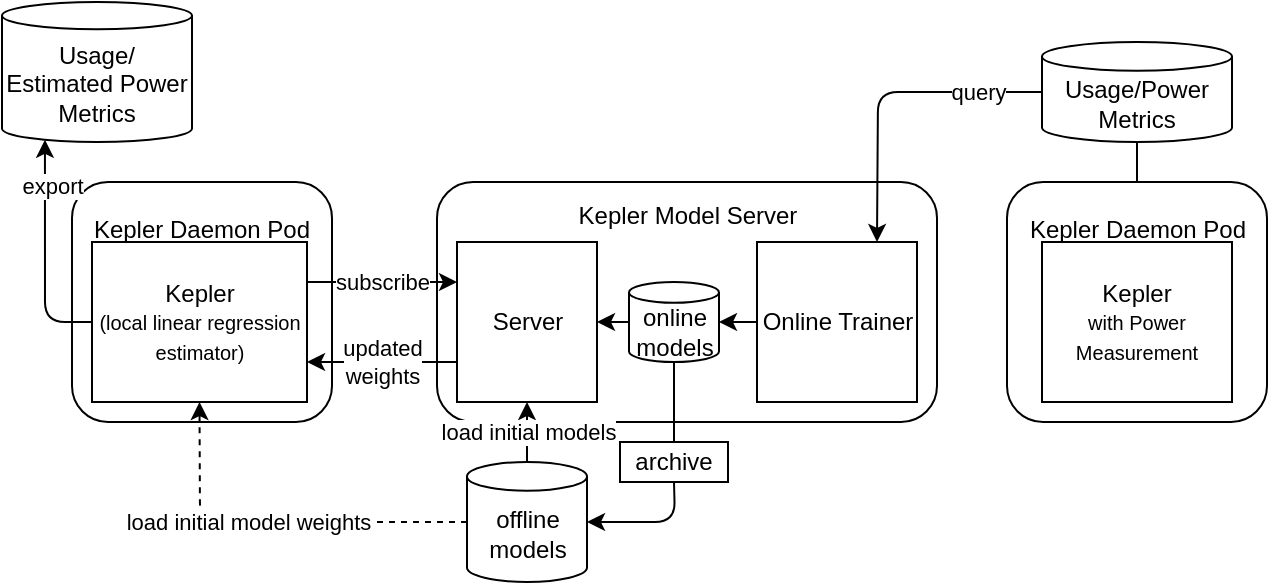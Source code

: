 <mxfile>
    <diagram id="XXrLI1AzS0YCbzF8XXEk" name="Page-1">
        <mxGraphModel dx="1389" dy="698" grid="1" gridSize="10" guides="1" tooltips="1" connect="1" arrows="1" fold="1" page="1" pageScale="1" pageWidth="850" pageHeight="1100" math="0" shadow="0">
            <root>
                <mxCell id="0"/>
                <mxCell id="1" parent="0"/>
                <mxCell id="2" value="Kepler Model Server&lt;br&gt;&lt;br&gt;&lt;br&gt;&lt;br&gt;&lt;br&gt;&lt;br&gt;&lt;br&gt;" style="rounded=1;whiteSpace=wrap;html=1;" vertex="1" parent="1">
                    <mxGeometry x="357.5" y="290" width="250" height="120" as="geometry"/>
                </mxCell>
                <mxCell id="3" value="Kepler Daemon Pod&lt;br&gt;&lt;br&gt;&lt;br&gt;&lt;br&gt;&lt;br&gt;&lt;br&gt;" style="rounded=1;whiteSpace=wrap;html=1;" vertex="1" parent="1">
                    <mxGeometry x="175" y="290" width="130" height="120" as="geometry"/>
                </mxCell>
                <mxCell id="4" style="edgeStyle=none;html=1;exitX=0;exitY=0.5;exitDx=0;exitDy=0;startArrow=none;startFill=0;endArrow=classic;endFill=1;entryX=0.226;entryY=0.984;entryDx=0;entryDy=0;entryPerimeter=0;" edge="1" parent="1" source="6" target="18">
                    <mxGeometry relative="1" as="geometry">
                        <Array as="points">
                            <mxPoint x="161.5" y="360"/>
                        </Array>
                    </mxGeometry>
                </mxCell>
                <mxCell id="5" value="export" style="edgeLabel;html=1;align=center;verticalAlign=middle;resizable=0;points=[];" vertex="1" connectable="0" parent="4">
                    <mxGeometry x="0.609" y="-3" relative="1" as="geometry">
                        <mxPoint as="offset"/>
                    </mxGeometry>
                </mxCell>
                <mxCell id="6" value="Kepler&lt;font style=&quot;font-size: 10px&quot;&gt;&lt;br&gt;&lt;font style=&quot;font-size: 10px&quot;&gt;(local linear regression estimator)&lt;/font&gt;&lt;/font&gt;" style="rounded=0;whiteSpace=wrap;html=1;" vertex="1" parent="1">
                    <mxGeometry x="185" y="320" width="107.5" height="80" as="geometry"/>
                </mxCell>
                <mxCell id="7" value="subscribe" style="edgeStyle=none;html=1;exitX=1;exitY=0.25;exitDx=0;exitDy=0;entryX=0;entryY=0.25;entryDx=0;entryDy=0;startArrow=none;startFill=0;endArrow=classic;endFill=1;" edge="1" parent="1" source="6" target="13">
                    <mxGeometry relative="1" as="geometry">
                        <mxPoint x="297.5" y="340" as="sourcePoint"/>
                    </mxGeometry>
                </mxCell>
                <mxCell id="8" style="edgeStyle=none;html=1;exitX=0;exitY=0.5;exitDx=0;exitDy=0;exitPerimeter=0;entryX=0.5;entryY=1;entryDx=0;entryDy=0;startArrow=none;startFill=0;endArrow=classic;endFill=1;dashed=1;" edge="1" parent="1" source="10" target="6">
                    <mxGeometry relative="1" as="geometry">
                        <Array as="points">
                            <mxPoint x="239" y="460"/>
                        </Array>
                    </mxGeometry>
                </mxCell>
                <mxCell id="9" value="load initial model weights" style="edgeLabel;html=1;align=center;verticalAlign=middle;resizable=0;points=[];" vertex="1" connectable="0" parent="8">
                    <mxGeometry x="-0.087" y="-3" relative="1" as="geometry">
                        <mxPoint x="-21" y="3" as="offset"/>
                    </mxGeometry>
                </mxCell>
                <mxCell id="10" value="offline models" style="shape=cylinder3;whiteSpace=wrap;html=1;boundedLbl=1;backgroundOutline=1;size=7.2;" vertex="1" parent="1">
                    <mxGeometry x="372.5" y="430" width="60" height="60" as="geometry"/>
                </mxCell>
                <mxCell id="11" value="load initial models" style="edgeStyle=none;html=1;exitX=0.5;exitY=1;exitDx=0;exitDy=0;startArrow=classic;startFill=1;endArrow=none;endFill=0;" edge="1" parent="1" source="13" target="10">
                    <mxGeometry relative="1" as="geometry"/>
                </mxCell>
                <mxCell id="12" value="updated&lt;br&gt;weights" style="edgeStyle=none;html=1;exitX=0;exitY=0.75;exitDx=0;exitDy=0;startArrow=none;startFill=0;endArrow=classic;endFill=1;entryX=1;entryY=0.75;entryDx=0;entryDy=0;" edge="1" parent="1" source="13" target="6">
                    <mxGeometry relative="1" as="geometry">
                        <mxPoint x="297.5" y="380" as="targetPoint"/>
                    </mxGeometry>
                </mxCell>
                <mxCell id="13" value="Server" style="rounded=0;whiteSpace=wrap;html=1;" vertex="1" parent="1">
                    <mxGeometry x="367.5" y="320" width="70" height="80" as="geometry"/>
                </mxCell>
                <mxCell id="14" style="edgeStyle=none;html=1;exitX=0;exitY=0.5;exitDx=0;exitDy=0;entryX=1;entryY=0.5;entryDx=0;entryDy=0;entryPerimeter=0;startArrow=none;startFill=0;endArrow=classic;endFill=1;" edge="1" parent="1" source="15" target="21">
                    <mxGeometry relative="1" as="geometry"/>
                </mxCell>
                <mxCell id="15" value="Online Trainer" style="rounded=0;whiteSpace=wrap;html=1;" vertex="1" parent="1">
                    <mxGeometry x="517.5" y="320" width="80" height="80" as="geometry"/>
                </mxCell>
                <mxCell id="16" style="edgeStyle=none;html=1;exitX=0;exitY=0.5;exitDx=0;exitDy=0;exitPerimeter=0;entryX=0.75;entryY=0;entryDx=0;entryDy=0;startArrow=none;startFill=0;endArrow=classic;endFill=1;" edge="1" parent="1" source="27" target="15">
                    <mxGeometry relative="1" as="geometry">
                        <Array as="points">
                            <mxPoint x="578" y="245"/>
                        </Array>
                    </mxGeometry>
                </mxCell>
                <mxCell id="17" value="query" style="edgeLabel;html=1;align=center;verticalAlign=middle;resizable=0;points=[];" vertex="1" connectable="0" parent="16">
                    <mxGeometry x="-0.281" y="4" relative="1" as="geometry">
                        <mxPoint x="24" y="-4" as="offset"/>
                    </mxGeometry>
                </mxCell>
                <mxCell id="18" value="Usage/&lt;br&gt;Estimated Power&lt;br&gt;Metrics" style="shape=cylinder3;whiteSpace=wrap;html=1;boundedLbl=1;backgroundOutline=1;size=6.8;" vertex="1" parent="1">
                    <mxGeometry x="140" y="200" width="95" height="70" as="geometry"/>
                </mxCell>
                <mxCell id="19" style="edgeStyle=none;html=1;exitX=0;exitY=0.5;exitDx=0;exitDy=0;exitPerimeter=0;startArrow=none;startFill=0;endArrow=classic;endFill=1;" edge="1" parent="1" source="21" target="13">
                    <mxGeometry relative="1" as="geometry"/>
                </mxCell>
                <mxCell id="20" style="edgeStyle=none;html=1;exitX=0.5;exitY=1;exitDx=0;exitDy=0;exitPerimeter=0;entryX=0.5;entryY=0;entryDx=0;entryDy=0;startArrow=none;startFill=0;endArrow=none;endFill=0;" edge="1" parent="1" source="21" target="23">
                    <mxGeometry relative="1" as="geometry"/>
                </mxCell>
                <mxCell id="21" value="online models" style="shape=cylinder3;whiteSpace=wrap;html=1;boundedLbl=1;backgroundOutline=1;size=5.2;" vertex="1" parent="1">
                    <mxGeometry x="453.5" y="340" width="45" height="40" as="geometry"/>
                </mxCell>
                <mxCell id="22" style="edgeStyle=none;html=1;exitX=0.5;exitY=1;exitDx=0;exitDy=0;entryX=1;entryY=0.5;entryDx=0;entryDy=0;entryPerimeter=0;startArrow=none;startFill=0;endArrow=classic;endFill=1;" edge="1" parent="1" source="23" target="10">
                    <mxGeometry relative="1" as="geometry">
                        <Array as="points">
                            <mxPoint x="476.5" y="460"/>
                        </Array>
                    </mxGeometry>
                </mxCell>
                <mxCell id="23" value="archive" style="rounded=0;whiteSpace=wrap;html=1;" vertex="1" parent="1">
                    <mxGeometry x="449" y="420" width="54" height="20" as="geometry"/>
                </mxCell>
                <mxCell id="24" style="edgeStyle=none;html=1;exitX=0.5;exitY=0;exitDx=0;exitDy=0;entryX=0.5;entryY=1;entryDx=0;entryDy=0;entryPerimeter=0;fontSize=10;startArrow=none;startFill=0;endArrow=none;endFill=0;" edge="1" parent="1" source="25" target="27">
                    <mxGeometry relative="1" as="geometry"/>
                </mxCell>
                <mxCell id="25" value="Kepler Daemon Pod&lt;br&gt;&lt;br&gt;&lt;br&gt;&lt;br&gt;&lt;br&gt;&lt;br&gt;" style="rounded=1;whiteSpace=wrap;html=1;" vertex="1" parent="1">
                    <mxGeometry x="642.5" y="290" width="130" height="120" as="geometry"/>
                </mxCell>
                <mxCell id="26" value="Kepler&lt;font style=&quot;font-size: 10px&quot;&gt;&lt;br&gt;&lt;font style=&quot;font-size: 10px&quot;&gt;with Power Measurement&lt;/font&gt;&lt;/font&gt;" style="rounded=0;whiteSpace=wrap;html=1;" vertex="1" parent="1">
                    <mxGeometry x="660" y="320" width="95" height="80" as="geometry"/>
                </mxCell>
                <mxCell id="27" value="Usage/Power&lt;br&gt;Metrics" style="shape=cylinder3;whiteSpace=wrap;html=1;boundedLbl=1;backgroundOutline=1;size=7.2;" vertex="1" parent="1">
                    <mxGeometry x="660" y="220" width="95" height="50" as="geometry"/>
                </mxCell>
            </root>
        </mxGraphModel>
    </diagram>
</mxfile>
